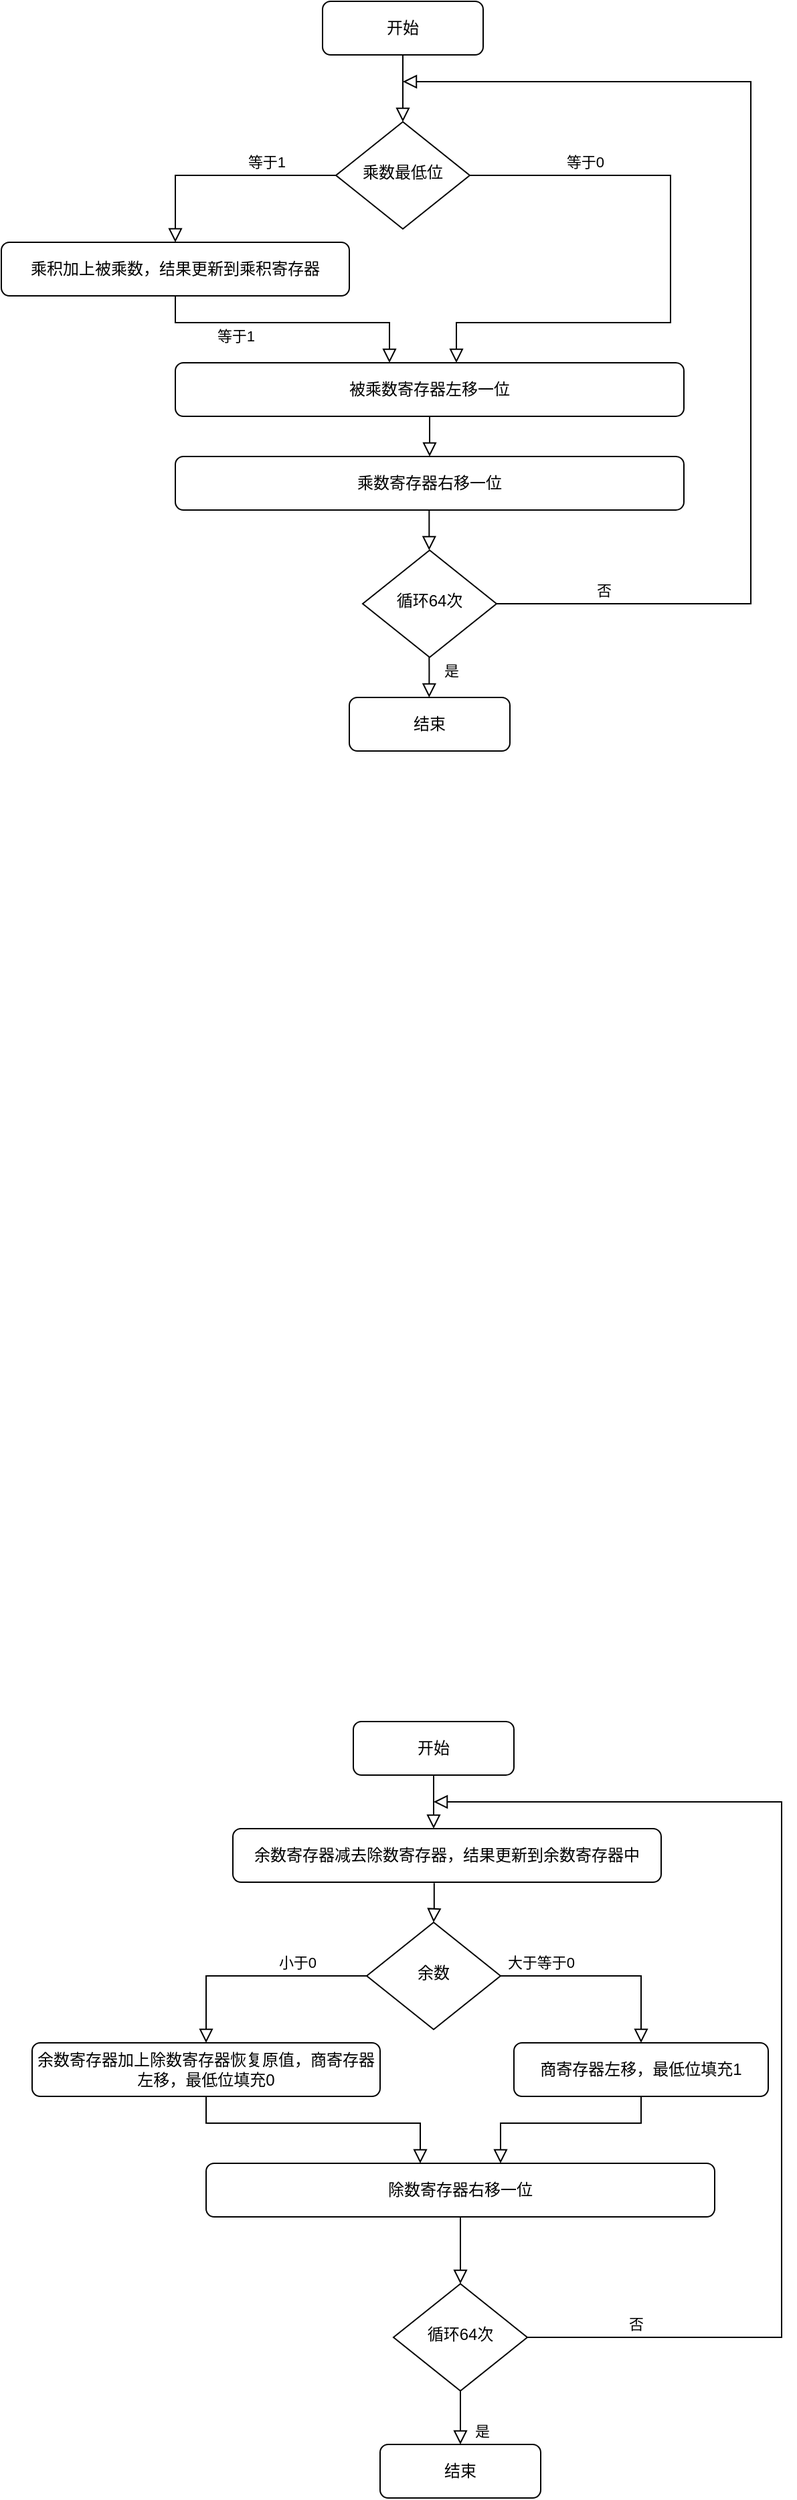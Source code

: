 <mxfile version="14.6.13" type="github"><diagram id="C5RBs43oDa-KdzZeNtuy" name="Page-1"><mxGraphModel dx="2426" dy="1365" grid="0" gridSize="10" guides="1" tooltips="1" connect="1" arrows="1" fold="1" page="1" pageScale="1" pageWidth="827" pageHeight="1169" background="#ffffff" math="0" shadow="0"><root><mxCell id="WIyWlLk6GJQsqaUBKTNV-0"/><mxCell id="WIyWlLk6GJQsqaUBKTNV-1" parent="WIyWlLk6GJQsqaUBKTNV-0"/><mxCell id="WIyWlLk6GJQsqaUBKTNV-2" value="" style="rounded=0;html=1;jettySize=auto;orthogonalLoop=1;fontSize=11;endArrow=block;endFill=0;endSize=8;strokeWidth=1;shadow=0;labelBackgroundColor=none;edgeStyle=orthogonalEdgeStyle;" parent="WIyWlLk6GJQsqaUBKTNV-1" source="WIyWlLk6GJQsqaUBKTNV-3" target="WIyWlLk6GJQsqaUBKTNV-6" edge="1"><mxGeometry relative="1" as="geometry"/></mxCell><mxCell id="WIyWlLk6GJQsqaUBKTNV-3" value="开始" style="rounded=1;whiteSpace=wrap;html=1;fontSize=12;glass=0;strokeWidth=1;shadow=0;" parent="WIyWlLk6GJQsqaUBKTNV-1" vertex="1"><mxGeometry x="370" y="80" width="120" height="40" as="geometry"/></mxCell><mxCell id="WIyWlLk6GJQsqaUBKTNV-5" value="等于0" style="edgeStyle=orthogonalEdgeStyle;rounded=0;html=1;jettySize=auto;orthogonalLoop=1;fontSize=11;endArrow=block;endFill=0;endSize=8;strokeWidth=1;shadow=0;labelBackgroundColor=none;" parent="WIyWlLk6GJQsqaUBKTNV-1" source="WIyWlLk6GJQsqaUBKTNV-6" edge="1"><mxGeometry x="-0.617" y="10" relative="1" as="geometry"><mxPoint as="offset"/><mxPoint x="470" y="350" as="targetPoint"/><Array as="points"><mxPoint x="630" y="210"/><mxPoint x="630" y="320"/><mxPoint x="470" y="320"/></Array></mxGeometry></mxCell><mxCell id="WIyWlLk6GJQsqaUBKTNV-6" value="乘数最低位" style="rhombus;whiteSpace=wrap;html=1;shadow=0;fontFamily=Helvetica;fontSize=12;align=center;strokeWidth=1;spacing=6;spacingTop=-4;" parent="WIyWlLk6GJQsqaUBKTNV-1" vertex="1"><mxGeometry x="380" y="170" width="100" height="80" as="geometry"/></mxCell><mxCell id="WIyWlLk6GJQsqaUBKTNV-11" value="被乘数寄存器左移一位" style="rounded=1;whiteSpace=wrap;html=1;fontSize=12;glass=0;strokeWidth=1;shadow=0;" parent="WIyWlLk6GJQsqaUBKTNV-1" vertex="1"><mxGeometry x="260" y="350" width="380" height="40" as="geometry"/></mxCell><mxCell id="WIyWlLk6GJQsqaUBKTNV-12" value="乘积加上被乘数，结果更新到乘积寄存器" style="rounded=1;whiteSpace=wrap;html=1;fontSize=12;glass=0;strokeWidth=1;shadow=0;" parent="WIyWlLk6GJQsqaUBKTNV-1" vertex="1"><mxGeometry x="130" y="260" width="260" height="40" as="geometry"/></mxCell><mxCell id="gC90-7Jxgeo8D4PstbFy-4" value="等于1" style="edgeStyle=orthogonalEdgeStyle;rounded=0;html=1;jettySize=auto;orthogonalLoop=1;fontSize=11;endArrow=block;endFill=0;endSize=8;strokeWidth=1;shadow=0;labelBackgroundColor=none;exitX=0;exitY=0.5;exitDx=0;exitDy=0;entryX=0.5;entryY=0;entryDx=0;entryDy=0;" parent="WIyWlLk6GJQsqaUBKTNV-1" source="WIyWlLk6GJQsqaUBKTNV-6" target="WIyWlLk6GJQsqaUBKTNV-12" edge="1"><mxGeometry x="-0.385" y="-10" relative="1" as="geometry"><mxPoint as="offset"/><mxPoint x="490.0" y="220" as="sourcePoint"/><mxPoint x="320" y="280" as="targetPoint"/></mxGeometry></mxCell><mxCell id="gC90-7Jxgeo8D4PstbFy-5" value="等于1" style="edgeStyle=orthogonalEdgeStyle;rounded=0;html=1;jettySize=auto;orthogonalLoop=1;fontSize=11;endArrow=block;endFill=0;endSize=8;strokeWidth=1;shadow=0;labelBackgroundColor=none;exitX=0.5;exitY=1;exitDx=0;exitDy=0;" parent="WIyWlLk6GJQsqaUBKTNV-1" source="WIyWlLk6GJQsqaUBKTNV-12" edge="1"><mxGeometry x="-0.385" y="-10" relative="1" as="geometry"><mxPoint as="offset"/><mxPoint x="200" y="400" as="sourcePoint"/><mxPoint x="420" y="350" as="targetPoint"/><Array as="points"><mxPoint x="260" y="320"/><mxPoint x="420" y="320"/><mxPoint x="420" y="350"/></Array></mxGeometry></mxCell><mxCell id="gC90-7Jxgeo8D4PstbFy-7" value="" style="rounded=0;html=1;jettySize=auto;orthogonalLoop=1;fontSize=11;endArrow=block;endFill=0;endSize=8;strokeWidth=1;shadow=0;labelBackgroundColor=none;edgeStyle=orthogonalEdgeStyle;exitX=0.5;exitY=1;exitDx=0;exitDy=0;entryX=0.5;entryY=0;entryDx=0;entryDy=0;" parent="WIyWlLk6GJQsqaUBKTNV-1" source="WIyWlLk6GJQsqaUBKTNV-11" target="gC90-7Jxgeo8D4PstbFy-8" edge="1"><mxGeometry relative="1" as="geometry"><mxPoint x="449.66" y="410" as="sourcePoint"/><mxPoint x="450" y="420" as="targetPoint"/></mxGeometry></mxCell><mxCell id="gC90-7Jxgeo8D4PstbFy-8" value="乘数寄存器右移一位" style="rounded=1;whiteSpace=wrap;html=1;fontSize=12;glass=0;strokeWidth=1;shadow=0;" parent="WIyWlLk6GJQsqaUBKTNV-1" vertex="1"><mxGeometry x="260" y="420" width="380" height="40" as="geometry"/></mxCell><mxCell id="gC90-7Jxgeo8D4PstbFy-10" value="" style="rounded=0;html=1;jettySize=auto;orthogonalLoop=1;fontSize=11;endArrow=block;endFill=0;endSize=8;strokeWidth=1;shadow=0;labelBackgroundColor=none;edgeStyle=orthogonalEdgeStyle;exitX=0.5;exitY=1;exitDx=0;exitDy=0;entryX=0.5;entryY=0;entryDx=0;entryDy=0;" parent="WIyWlLk6GJQsqaUBKTNV-1" edge="1"><mxGeometry relative="1" as="geometry"><mxPoint x="449.66" y="460" as="sourcePoint"/><mxPoint x="449.66" y="490" as="targetPoint"/></mxGeometry></mxCell><mxCell id="gC90-7Jxgeo8D4PstbFy-11" value="循环64次" style="rhombus;whiteSpace=wrap;html=1;shadow=0;fontFamily=Helvetica;fontSize=12;align=center;strokeWidth=1;spacing=6;spacingTop=-4;" parent="WIyWlLk6GJQsqaUBKTNV-1" vertex="1"><mxGeometry x="400" y="490" width="100" height="80" as="geometry"/></mxCell><mxCell id="gC90-7Jxgeo8D4PstbFy-12" value="" style="rounded=0;html=1;jettySize=auto;orthogonalLoop=1;fontSize=11;endArrow=block;endFill=0;endSize=8;strokeWidth=1;shadow=0;labelBackgroundColor=none;edgeStyle=orthogonalEdgeStyle;exitX=0.5;exitY=1;exitDx=0;exitDy=0;entryX=0.5;entryY=0;entryDx=0;entryDy=0;" parent="WIyWlLk6GJQsqaUBKTNV-1" edge="1"><mxGeometry relative="1" as="geometry"><mxPoint x="449.66" y="570" as="sourcePoint"/><mxPoint x="449.66" y="600" as="targetPoint"/><Array as="points"><mxPoint x="450" y="580"/><mxPoint x="450" y="580"/></Array></mxGeometry></mxCell><mxCell id="gC90-7Jxgeo8D4PstbFy-13" value="" style="rounded=0;html=1;jettySize=auto;orthogonalLoop=1;fontSize=11;endArrow=block;endFill=0;endSize=8;strokeWidth=1;shadow=0;labelBackgroundColor=none;edgeStyle=orthogonalEdgeStyle;exitX=1;exitY=0.5;exitDx=0;exitDy=0;" parent="WIyWlLk6GJQsqaUBKTNV-1" source="gC90-7Jxgeo8D4PstbFy-11" edge="1"><mxGeometry relative="1" as="geometry"><mxPoint x="580.0" y="500" as="sourcePoint"/><mxPoint x="430" y="140" as="targetPoint"/><Array as="points"><mxPoint x="690" y="530"/></Array></mxGeometry></mxCell><mxCell id="gC90-7Jxgeo8D4PstbFy-14" value="否" style="edgeLabel;html=1;align=center;verticalAlign=middle;resizable=0;points=[];" parent="gC90-7Jxgeo8D4PstbFy-13" vertex="1" connectable="0"><mxGeometry x="-0.799" y="2" relative="1" as="geometry"><mxPoint x="-5" y="-8" as="offset"/></mxGeometry></mxCell><mxCell id="gC90-7Jxgeo8D4PstbFy-15" value="是" style="edgeLabel;html=1;align=center;verticalAlign=middle;resizable=0;points=[];" parent="WIyWlLk6GJQsqaUBKTNV-1" vertex="1" connectable="0"><mxGeometry x="599.998" y="530" as="geometry"><mxPoint x="-134" y="50" as="offset"/></mxGeometry></mxCell><mxCell id="gC90-7Jxgeo8D4PstbFy-16" value="结束" style="rounded=1;whiteSpace=wrap;html=1;fontSize=12;glass=0;strokeWidth=1;shadow=0;" parent="WIyWlLk6GJQsqaUBKTNV-1" vertex="1"><mxGeometry x="390" y="600" width="120" height="40" as="geometry"/></mxCell><mxCell id="gC90-7Jxgeo8D4PstbFy-18" value="开始" style="rounded=1;whiteSpace=wrap;html=1;fontSize=12;glass=0;strokeWidth=1;shadow=0;" parent="WIyWlLk6GJQsqaUBKTNV-1" vertex="1"><mxGeometry x="393" y="1365" width="120" height="40" as="geometry"/></mxCell><mxCell id="gC90-7Jxgeo8D4PstbFy-19" value="大于等于0" style="edgeStyle=orthogonalEdgeStyle;rounded=0;html=1;jettySize=auto;orthogonalLoop=1;fontSize=11;endArrow=block;endFill=0;endSize=8;strokeWidth=1;shadow=0;labelBackgroundColor=none;entryX=0.5;entryY=0;entryDx=0;entryDy=0;" parent="WIyWlLk6GJQsqaUBKTNV-1" target="gC90-7Jxgeo8D4PstbFy-38" edge="1"><mxGeometry x="-0.617" y="10" relative="1" as="geometry"><mxPoint as="offset"/><mxPoint x="633" y="1602" as="targetPoint"/><Array as="points"><mxPoint x="608" y="1555"/></Array><mxPoint x="503.0" y="1555" as="sourcePoint"/></mxGeometry></mxCell><mxCell id="gC90-7Jxgeo8D4PstbFy-20" value="余数" style="rhombus;whiteSpace=wrap;html=1;shadow=0;fontFamily=Helvetica;fontSize=12;align=center;strokeWidth=1;spacing=6;spacingTop=-4;" parent="WIyWlLk6GJQsqaUBKTNV-1" vertex="1"><mxGeometry x="403" y="1515" width="100" height="80" as="geometry"/></mxCell><mxCell id="gC90-7Jxgeo8D4PstbFy-21" value="除数寄存器右移一位" style="rounded=1;whiteSpace=wrap;html=1;fontSize=12;glass=0;strokeWidth=1;shadow=0;" parent="WIyWlLk6GJQsqaUBKTNV-1" vertex="1"><mxGeometry x="283" y="1695" width="380" height="40" as="geometry"/></mxCell><mxCell id="gC90-7Jxgeo8D4PstbFy-22" value="余数寄存器加上除数寄存器恢复原值，商寄存器左移，最低位填充0" style="rounded=1;whiteSpace=wrap;html=1;fontSize=12;glass=0;strokeWidth=1;shadow=0;" parent="WIyWlLk6GJQsqaUBKTNV-1" vertex="1"><mxGeometry x="153" y="1605" width="260" height="40" as="geometry"/></mxCell><mxCell id="gC90-7Jxgeo8D4PstbFy-23" value="小于0" style="edgeStyle=orthogonalEdgeStyle;rounded=0;html=1;jettySize=auto;orthogonalLoop=1;fontSize=11;endArrow=block;endFill=0;endSize=8;strokeWidth=1;shadow=0;labelBackgroundColor=none;exitX=0;exitY=0.5;exitDx=0;exitDy=0;entryX=0.5;entryY=0;entryDx=0;entryDy=0;" parent="WIyWlLk6GJQsqaUBKTNV-1" source="gC90-7Jxgeo8D4PstbFy-20" target="gC90-7Jxgeo8D4PstbFy-22" edge="1"><mxGeometry x="-0.385" y="-10" relative="1" as="geometry"><mxPoint as="offset"/><mxPoint x="513.0" y="1565" as="sourcePoint"/><mxPoint x="343" y="1625" as="targetPoint"/></mxGeometry></mxCell><mxCell id="gC90-7Jxgeo8D4PstbFy-24" value="" style="edgeStyle=orthogonalEdgeStyle;rounded=0;html=1;jettySize=auto;orthogonalLoop=1;fontSize=11;endArrow=block;endFill=0;endSize=8;strokeWidth=1;shadow=0;labelBackgroundColor=none;exitX=0.5;exitY=1;exitDx=0;exitDy=0;" parent="WIyWlLk6GJQsqaUBKTNV-1" source="gC90-7Jxgeo8D4PstbFy-22" edge="1"><mxGeometry x="-0.385" y="-10" relative="1" as="geometry"><mxPoint as="offset"/><mxPoint x="223" y="1745" as="sourcePoint"/><mxPoint x="443.0" y="1695" as="targetPoint"/><Array as="points"><mxPoint x="283" y="1665"/><mxPoint x="443" y="1665"/><mxPoint x="443" y="1695"/></Array></mxGeometry></mxCell><mxCell id="gC90-7Jxgeo8D4PstbFy-25" value="" style="rounded=0;html=1;jettySize=auto;orthogonalLoop=1;fontSize=11;endArrow=block;endFill=0;endSize=8;strokeWidth=1;shadow=0;labelBackgroundColor=none;edgeStyle=orthogonalEdgeStyle;exitX=0.5;exitY=1;exitDx=0;exitDy=0;entryX=0.5;entryY=0;entryDx=0;entryDy=0;" parent="WIyWlLk6GJQsqaUBKTNV-1" source="gC90-7Jxgeo8D4PstbFy-21" target="gC90-7Jxgeo8D4PstbFy-28" edge="1"><mxGeometry relative="1" as="geometry"><mxPoint x="472.66" y="1755" as="sourcePoint"/><mxPoint x="473.0" y="1765" as="targetPoint"/></mxGeometry></mxCell><mxCell id="gC90-7Jxgeo8D4PstbFy-28" value="循环64次" style="rhombus;whiteSpace=wrap;html=1;shadow=0;fontFamily=Helvetica;fontSize=12;align=center;strokeWidth=1;spacing=6;spacingTop=-4;" parent="WIyWlLk6GJQsqaUBKTNV-1" vertex="1"><mxGeometry x="423" y="1785" width="100" height="80" as="geometry"/></mxCell><mxCell id="gC90-7Jxgeo8D4PstbFy-29" value="" style="rounded=0;html=1;jettySize=auto;orthogonalLoop=1;fontSize=11;endArrow=block;endFill=0;endSize=8;strokeWidth=1;shadow=0;labelBackgroundColor=none;edgeStyle=orthogonalEdgeStyle;exitX=0.5;exitY=1;exitDx=0;exitDy=0;entryX=0.5;entryY=0;entryDx=0;entryDy=0;" parent="WIyWlLk6GJQsqaUBKTNV-1" source="gC90-7Jxgeo8D4PstbFy-28" target="gC90-7Jxgeo8D4PstbFy-33" edge="1"><mxGeometry relative="1" as="geometry"><mxPoint x="472.66" y="1915" as="sourcePoint"/><mxPoint x="472.66" y="1945" as="targetPoint"/><Array as="points"/></mxGeometry></mxCell><mxCell id="gC90-7Jxgeo8D4PstbFy-30" value="" style="rounded=0;html=1;jettySize=auto;orthogonalLoop=1;fontSize=11;endArrow=block;endFill=0;endSize=8;strokeWidth=1;shadow=0;labelBackgroundColor=none;edgeStyle=orthogonalEdgeStyle;exitX=1;exitY=0.5;exitDx=0;exitDy=0;" parent="WIyWlLk6GJQsqaUBKTNV-1" source="gC90-7Jxgeo8D4PstbFy-28" edge="1"><mxGeometry relative="1" as="geometry"><mxPoint x="603.0" y="1785" as="sourcePoint"/><mxPoint x="453.0" y="1425" as="targetPoint"/><Array as="points"><mxPoint x="713" y="1825"/><mxPoint x="713" y="1425"/></Array></mxGeometry></mxCell><mxCell id="gC90-7Jxgeo8D4PstbFy-31" value="否" style="edgeLabel;html=1;align=center;verticalAlign=middle;resizable=0;points=[];" parent="gC90-7Jxgeo8D4PstbFy-30" vertex="1" connectable="0"><mxGeometry x="-0.799" y="2" relative="1" as="geometry"><mxPoint x="-5" y="-8" as="offset"/></mxGeometry></mxCell><mxCell id="gC90-7Jxgeo8D4PstbFy-32" value="是" style="edgeLabel;html=1;align=center;verticalAlign=middle;resizable=0;points=[];" parent="WIyWlLk6GJQsqaUBKTNV-1" vertex="1" connectable="0"><mxGeometry x="622.998" y="1845" as="geometry"><mxPoint x="-134" y="50" as="offset"/></mxGeometry></mxCell><mxCell id="gC90-7Jxgeo8D4PstbFy-33" value="结束" style="rounded=1;whiteSpace=wrap;html=1;fontSize=12;glass=0;strokeWidth=1;shadow=0;" parent="WIyWlLk6GJQsqaUBKTNV-1" vertex="1"><mxGeometry x="413" y="1905" width="120" height="40" as="geometry"/></mxCell><mxCell id="gC90-7Jxgeo8D4PstbFy-34" value="" style="rounded=0;html=1;jettySize=auto;orthogonalLoop=1;fontSize=11;endArrow=block;endFill=0;endSize=8;strokeWidth=1;shadow=0;labelBackgroundColor=none;edgeStyle=orthogonalEdgeStyle;exitX=0.5;exitY=1;exitDx=0;exitDy=0;" parent="WIyWlLk6GJQsqaUBKTNV-1" source="gC90-7Jxgeo8D4PstbFy-18" edge="1"><mxGeometry relative="1" as="geometry"><mxPoint x="452.66" y="1425" as="sourcePoint"/><mxPoint x="453" y="1445" as="targetPoint"/><Array as="points"/></mxGeometry></mxCell><mxCell id="gC90-7Jxgeo8D4PstbFy-35" value="余数寄存器减去除数寄存器，结果更新到余数寄存器中" style="rounded=1;whiteSpace=wrap;html=1;fontSize=12;glass=0;strokeWidth=1;shadow=0;" parent="WIyWlLk6GJQsqaUBKTNV-1" vertex="1"><mxGeometry x="303" y="1445" width="320" height="40" as="geometry"/></mxCell><mxCell id="gC90-7Jxgeo8D4PstbFy-36" value="" style="rounded=0;html=1;jettySize=auto;orthogonalLoop=1;fontSize=11;endArrow=block;endFill=0;endSize=8;strokeWidth=1;shadow=0;labelBackgroundColor=none;edgeStyle=orthogonalEdgeStyle;exitX=0.47;exitY=1.017;exitDx=0;exitDy=0;exitPerimeter=0;" parent="WIyWlLk6GJQsqaUBKTNV-1" source="gC90-7Jxgeo8D4PstbFy-35" target="gC90-7Jxgeo8D4PstbFy-20" edge="1"><mxGeometry relative="1" as="geometry"><mxPoint x="513.0" y="1485" as="sourcePoint"/><mxPoint x="513.0" y="1525" as="targetPoint"/><Array as="points"/></mxGeometry></mxCell><mxCell id="gC90-7Jxgeo8D4PstbFy-38" value="商寄存器左移，最低位填充1" style="rounded=1;whiteSpace=wrap;html=1;fontSize=12;glass=0;strokeWidth=1;shadow=0;" parent="WIyWlLk6GJQsqaUBKTNV-1" vertex="1"><mxGeometry x="513" y="1605" width="190" height="40" as="geometry"/></mxCell><mxCell id="gC90-7Jxgeo8D4PstbFy-39" value="" style="edgeStyle=orthogonalEdgeStyle;rounded=0;html=1;jettySize=auto;orthogonalLoop=1;fontSize=11;endArrow=block;endFill=0;endSize=8;strokeWidth=1;shadow=0;labelBackgroundColor=none;exitX=0.5;exitY=1;exitDx=0;exitDy=0;" parent="WIyWlLk6GJQsqaUBKTNV-1" source="gC90-7Jxgeo8D4PstbFy-38" edge="1"><mxGeometry x="-0.385" y="-10" relative="1" as="geometry"><mxPoint as="offset"/><mxPoint x="533.0" y="1655" as="sourcePoint"/><mxPoint x="503" y="1695" as="targetPoint"/><Array as="points"><mxPoint x="608" y="1665"/><mxPoint x="503" y="1665"/><mxPoint x="503" y="1695"/></Array></mxGeometry></mxCell></root></mxGraphModel></diagram></mxfile>